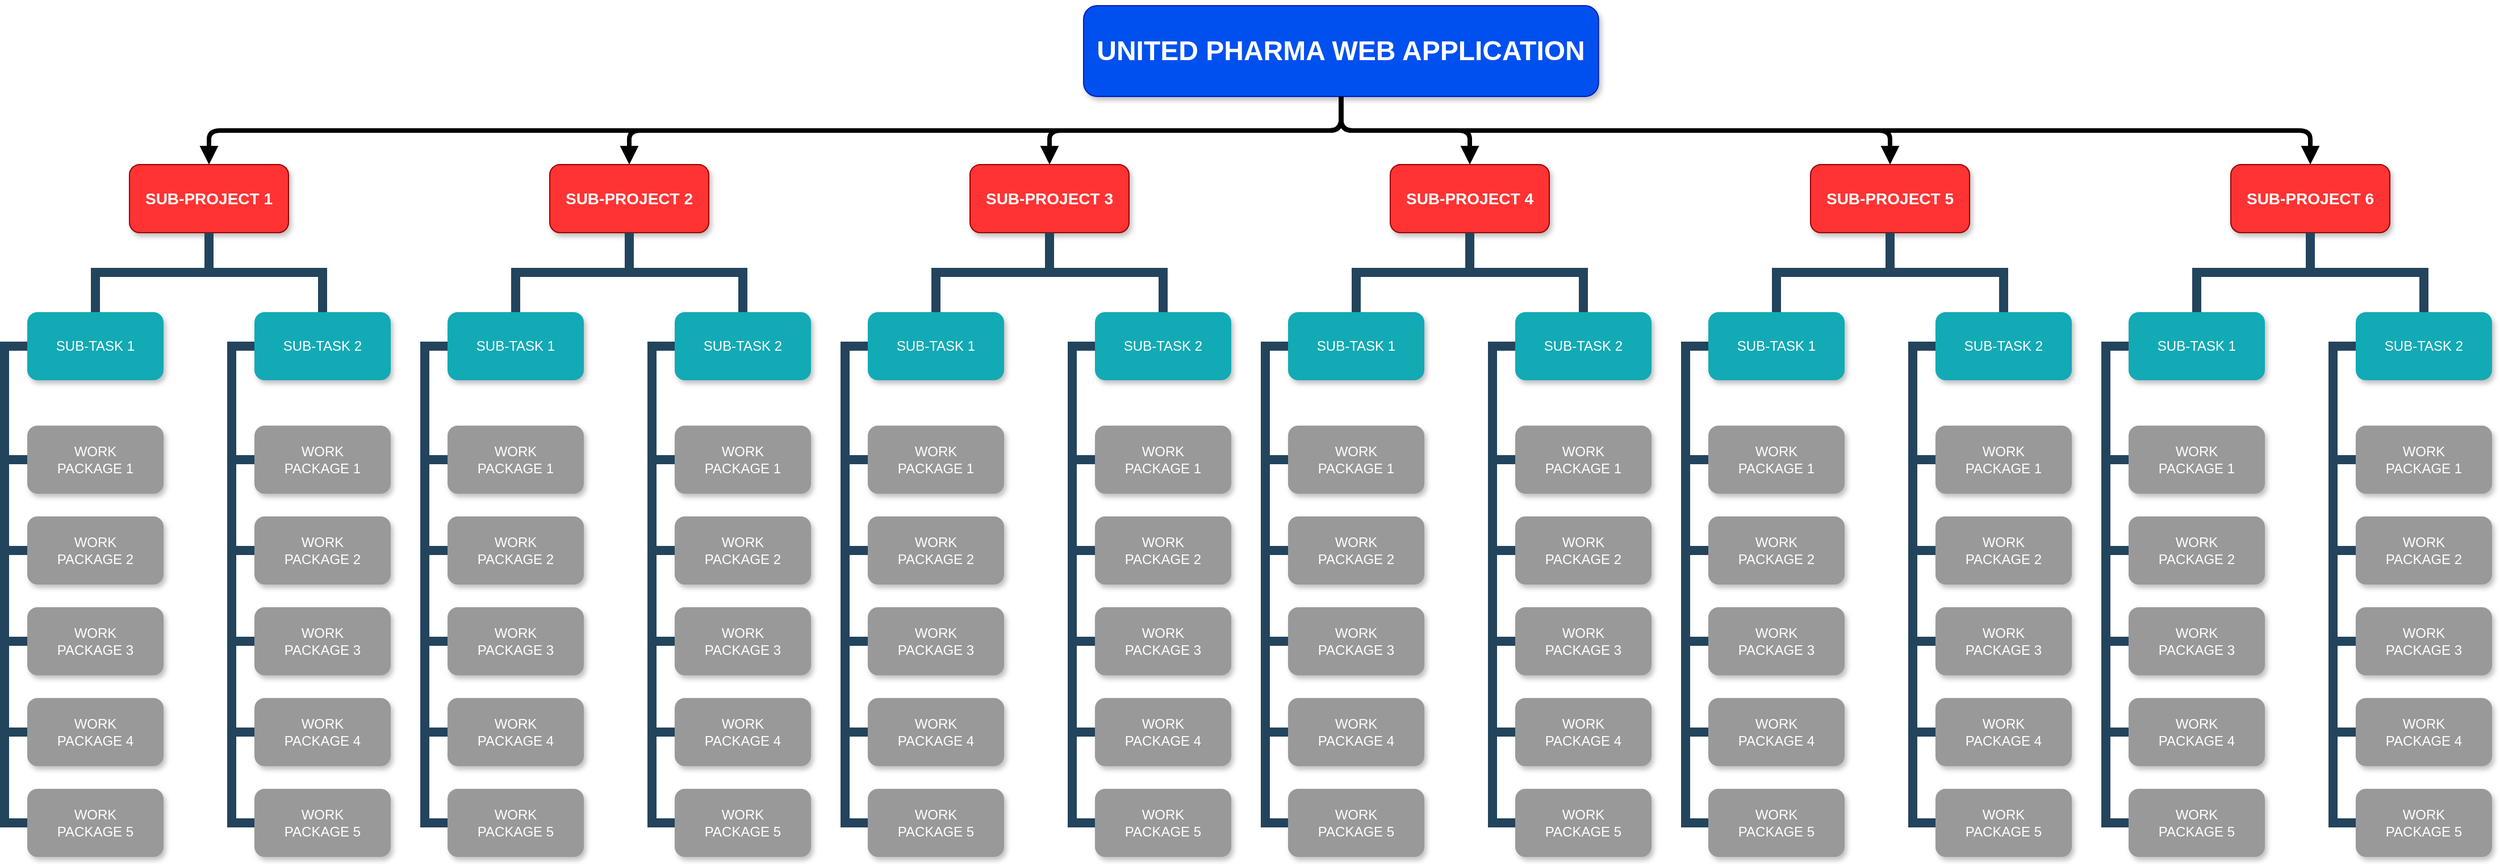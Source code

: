 <mxfile version="21.6.5" type="github">
  <diagram name="Page-1" id="A3ZwRgTipRTVaRwJ3TqT">
    <mxGraphModel dx="1985" dy="869" grid="1" gridSize="10" guides="1" tooltips="1" connect="1" arrows="1" fold="1" page="1" pageScale="1" pageWidth="1654" pageHeight="2336" math="0" shadow="0">
      <root>
        <mxCell id="0" />
        <mxCell id="1" parent="0" />
        <mxCell id="yPEbqdjur7bi0oB6oJt5-6" value="UNITED PHARMA WEB APPLICATION" style="whiteSpace=wrap;rounded=1;shadow=1;fillColor=#0050ef;strokeColor=#001DBC;fontColor=#ffffff;fontStyle=1;fontSize=24" vertex="1" parent="1">
          <mxGeometry x="970" y="690" width="453.33" height="80" as="geometry" />
        </mxCell>
        <mxCell id="yPEbqdjur7bi0oB6oJt5-7" value="SUB-PROJECT 1" style="whiteSpace=wrap;rounded=1;shadow=1;fontStyle=1;fontSize=14;fillColor=#FF3333;strokeColor=#990000;fontColor=#FFFFFF;" vertex="1" parent="1">
          <mxGeometry x="130" y="830.0" width="140" height="60" as="geometry" />
        </mxCell>
        <mxCell id="yPEbqdjur7bi0oB6oJt5-8" value="SUB-PROJECT 2" style="whiteSpace=wrap;rounded=1;shadow=1;fontStyle=1;fontSize=14;fillColor=#FF3333;strokeColor=#990000;fontColor=#FFFFFF;" vertex="1" parent="1">
          <mxGeometry x="500" y="830.0" width="140" height="60" as="geometry" />
        </mxCell>
        <mxCell id="yPEbqdjur7bi0oB6oJt5-9" value="SUB-PROJECT 6" style="whiteSpace=wrap;rounded=1;shadow=1;fontStyle=1;fontSize=14;fillColor=#FF3333;strokeColor=#990000;fontColor=#FFFFFF;" vertex="1" parent="1">
          <mxGeometry x="1980" y="830.0" width="140" height="60" as="geometry" />
        </mxCell>
        <mxCell id="yPEbqdjur7bi0oB6oJt5-10" value="SUB-PROJECT 3" style="whiteSpace=wrap;rounded=1;shadow=1;fontStyle=1;fontSize=14;fillColor=#FF3333;strokeColor=#990000;fontColor=#FFFFFF;" vertex="1" parent="1">
          <mxGeometry x="870" y="830.0" width="140" height="60" as="geometry" />
        </mxCell>
        <mxCell id="yPEbqdjur7bi0oB6oJt5-11" value="SUB-PROJECT 4" style="whiteSpace=wrap;rounded=1;shadow=1;fontStyle=1;fontSize=14;fillColor=#FF3333;strokeColor=#990000;fontColor=#FFFFFF;" vertex="1" parent="1">
          <mxGeometry x="1240" y="830.0" width="140" height="60" as="geometry" />
        </mxCell>
        <mxCell id="yPEbqdjur7bi0oB6oJt5-12" value="SUB-PROJECT 5" style="whiteSpace=wrap;rounded=1;shadow=1;fontStyle=1;fontSize=14;fillColor=#FF3333;strokeColor=#990000;fontColor=#FFFFFF;" vertex="1" parent="1">
          <mxGeometry x="1610" y="830.0" width="140" height="60" as="geometry" />
        </mxCell>
        <mxCell id="yPEbqdjur7bi0oB6oJt5-13" value="SUB-TASK 1" style="whiteSpace=wrap;rounded=1;fillColor=#12AAB5;strokeColor=none;shadow=1;fontColor=#FFFFFF;" vertex="1" parent="1">
          <mxGeometry x="40" y="960.0" width="120" height="60" as="geometry" />
        </mxCell>
        <mxCell id="yPEbqdjur7bi0oB6oJt5-14" value="SUB-TASK 2" style="whiteSpace=wrap;rounded=1;fillColor=#12AAB5;strokeColor=none;shadow=1;fontColor=#FFFFFF;" vertex="1" parent="1">
          <mxGeometry x="240" y="960.0" width="120" height="60" as="geometry" />
        </mxCell>
        <mxCell id="yPEbqdjur7bi0oB6oJt5-15" value="WORK&#xa;PACKAGE 1" style="whiteSpace=wrap;rounded=1;fillColor=#999999;strokeColor=none;shadow=1;fontColor=#FFFFFF;fontStyle=0" vertex="1" parent="1">
          <mxGeometry x="40.0" y="1060" width="120" height="60" as="geometry" />
        </mxCell>
        <mxCell id="yPEbqdjur7bi0oB6oJt5-16" value="WORK&#xa;PACKAGE 2" style="whiteSpace=wrap;rounded=1;fillColor=#999999;strokeColor=none;shadow=1;fontColor=#FFFFFF;fontStyle=0" vertex="1" parent="1">
          <mxGeometry x="40.0" y="1140" width="120" height="60" as="geometry" />
        </mxCell>
        <mxCell id="yPEbqdjur7bi0oB6oJt5-17" value="WORK&#xa;PACKAGE 3" style="whiteSpace=wrap;rounded=1;fillColor=#999999;strokeColor=none;shadow=1;fontColor=#FFFFFF;fontStyle=0" vertex="1" parent="1">
          <mxGeometry x="40.0" y="1220" width="120" height="60" as="geometry" />
        </mxCell>
        <mxCell id="yPEbqdjur7bi0oB6oJt5-18" value="WORK&#xa;PACKAGE 4" style="whiteSpace=wrap;rounded=1;fillColor=#999999;strokeColor=none;shadow=1;fontColor=#FFFFFF;fontStyle=0" vertex="1" parent="1">
          <mxGeometry x="40.0" y="1300" width="120" height="60" as="geometry" />
        </mxCell>
        <mxCell id="yPEbqdjur7bi0oB6oJt5-19" value="WORK&#xa;PACKAGE 5" style="whiteSpace=wrap;rounded=1;fillColor=#999999;strokeColor=none;shadow=1;fontColor=#FFFFFF;fontStyle=0" vertex="1" parent="1">
          <mxGeometry x="40.0" y="1380" width="120" height="60" as="geometry" />
        </mxCell>
        <mxCell id="yPEbqdjur7bi0oB6oJt5-20" value="WORK&#xa;PACKAGE 1" style="whiteSpace=wrap;rounded=1;fillColor=#999999;strokeColor=none;shadow=1;fontColor=#FFFFFF;fontStyle=0" vertex="1" parent="1">
          <mxGeometry x="240.0" y="1060" width="120" height="60" as="geometry" />
        </mxCell>
        <mxCell id="yPEbqdjur7bi0oB6oJt5-21" value="WORK&#xa;PACKAGE 2" style="whiteSpace=wrap;rounded=1;fillColor=#999999;strokeColor=none;shadow=1;fontColor=#FFFFFF;fontStyle=0" vertex="1" parent="1">
          <mxGeometry x="240.0" y="1140" width="120" height="60" as="geometry" />
        </mxCell>
        <mxCell id="yPEbqdjur7bi0oB6oJt5-22" value="WORK&#xa;PACKAGE 3" style="whiteSpace=wrap;rounded=1;fillColor=#999999;strokeColor=none;shadow=1;fontColor=#FFFFFF;fontStyle=0" vertex="1" parent="1">
          <mxGeometry x="240.0" y="1220" width="120" height="60" as="geometry" />
        </mxCell>
        <mxCell id="yPEbqdjur7bi0oB6oJt5-23" value="WORK&#xa;PACKAGE 4" style="whiteSpace=wrap;rounded=1;fillColor=#999999;strokeColor=none;shadow=1;fontColor=#FFFFFF;fontStyle=0" vertex="1" parent="1">
          <mxGeometry x="240.0" y="1300" width="120" height="60" as="geometry" />
        </mxCell>
        <mxCell id="yPEbqdjur7bi0oB6oJt5-24" value="WORK&#xa;PACKAGE 5" style="whiteSpace=wrap;rounded=1;fillColor=#999999;strokeColor=none;shadow=1;fontColor=#FFFFFF;fontStyle=0" vertex="1" parent="1">
          <mxGeometry x="240" y="1380" width="120" height="60" as="geometry" />
        </mxCell>
        <mxCell id="yPEbqdjur7bi0oB6oJt5-25" value="SUB-TASK 1" style="whiteSpace=wrap;rounded=1;fillColor=#12AAB5;strokeColor=none;shadow=1;fontColor=#FFFFFF;" vertex="1" parent="1">
          <mxGeometry x="410.0" y="960.0" width="120" height="60" as="geometry" />
        </mxCell>
        <mxCell id="yPEbqdjur7bi0oB6oJt5-26" value="SUB-TASK 2" style="whiteSpace=wrap;rounded=1;fillColor=#12AAB5;strokeColor=none;shadow=1;fontColor=#FFFFFF;" vertex="1" parent="1">
          <mxGeometry x="610.0" y="960.0" width="120" height="60" as="geometry" />
        </mxCell>
        <mxCell id="yPEbqdjur7bi0oB6oJt5-27" value="WORK&#xa;PACKAGE 1" style="whiteSpace=wrap;rounded=1;fillColor=#999999;strokeColor=none;shadow=1;fontColor=#FFFFFF;fontStyle=0" vertex="1" parent="1">
          <mxGeometry x="410.0" y="1060" width="120" height="60" as="geometry" />
        </mxCell>
        <mxCell id="yPEbqdjur7bi0oB6oJt5-28" value="WORK&#xa;PACKAGE 2" style="whiteSpace=wrap;rounded=1;fillColor=#999999;strokeColor=none;shadow=1;fontColor=#FFFFFF;fontStyle=0" vertex="1" parent="1">
          <mxGeometry x="410.0" y="1140" width="120" height="60" as="geometry" />
        </mxCell>
        <mxCell id="yPEbqdjur7bi0oB6oJt5-29" value="WORK&#xa;PACKAGE 3" style="whiteSpace=wrap;rounded=1;fillColor=#999999;strokeColor=none;shadow=1;fontColor=#FFFFFF;fontStyle=0" vertex="1" parent="1">
          <mxGeometry x="410.0" y="1220" width="120" height="60" as="geometry" />
        </mxCell>
        <mxCell id="yPEbqdjur7bi0oB6oJt5-30" value="WORK&#xa;PACKAGE 4" style="whiteSpace=wrap;rounded=1;fillColor=#999999;strokeColor=none;shadow=1;fontColor=#FFFFFF;fontStyle=0" vertex="1" parent="1">
          <mxGeometry x="410" y="1300" width="120" height="60" as="geometry" />
        </mxCell>
        <mxCell id="yPEbqdjur7bi0oB6oJt5-31" value="WORK&#xa;PACKAGE 5" style="whiteSpace=wrap;rounded=1;fillColor=#999999;strokeColor=none;shadow=1;fontColor=#FFFFFF;fontStyle=0" vertex="1" parent="1">
          <mxGeometry x="410.0" y="1380" width="120" height="60" as="geometry" />
        </mxCell>
        <mxCell id="yPEbqdjur7bi0oB6oJt5-32" value="WORK&#xa;PACKAGE 1" style="whiteSpace=wrap;rounded=1;fillColor=#999999;strokeColor=none;shadow=1;fontColor=#FFFFFF;fontStyle=0" vertex="1" parent="1">
          <mxGeometry x="610.0" y="1060" width="120" height="60" as="geometry" />
        </mxCell>
        <mxCell id="yPEbqdjur7bi0oB6oJt5-33" value="WORK&#xa;PACKAGE 2" style="whiteSpace=wrap;rounded=1;fillColor=#999999;strokeColor=none;shadow=1;fontColor=#FFFFFF;fontStyle=0" vertex="1" parent="1">
          <mxGeometry x="610.0" y="1140" width="120" height="60" as="geometry" />
        </mxCell>
        <mxCell id="yPEbqdjur7bi0oB6oJt5-34" value="WORK&#xa;PACKAGE 3" style="whiteSpace=wrap;rounded=1;fillColor=#999999;strokeColor=none;shadow=1;fontColor=#FFFFFF;fontStyle=0" vertex="1" parent="1">
          <mxGeometry x="610.0" y="1220" width="120" height="60" as="geometry" />
        </mxCell>
        <mxCell id="yPEbqdjur7bi0oB6oJt5-35" value="WORK&#xa;PACKAGE 4" style="whiteSpace=wrap;rounded=1;fillColor=#999999;strokeColor=none;shadow=1;fontColor=#FFFFFF;fontStyle=0" vertex="1" parent="1">
          <mxGeometry x="610.0" y="1300" width="120" height="60" as="geometry" />
        </mxCell>
        <mxCell id="yPEbqdjur7bi0oB6oJt5-36" value="WORK&#xa;PACKAGE 5" style="whiteSpace=wrap;rounded=1;fillColor=#999999;strokeColor=none;shadow=1;fontColor=#FFFFFF;fontStyle=0" vertex="1" parent="1">
          <mxGeometry x="610.0" y="1380" width="120" height="60" as="geometry" />
        </mxCell>
        <mxCell id="yPEbqdjur7bi0oB6oJt5-37" value="" style="edgeStyle=elbowEdgeStyle;elbow=vertical;rounded=0;fontColor=#000000;endArrow=none;endFill=0;strokeWidth=8;strokeColor=#23445D;" edge="1" parent="1" source="yPEbqdjur7bi0oB6oJt5-7" target="yPEbqdjur7bi0oB6oJt5-13">
          <mxGeometry width="100" height="100" relative="1" as="geometry">
            <mxPoint x="-10" y="950" as="sourcePoint" />
            <mxPoint x="90" y="850" as="targetPoint" />
          </mxGeometry>
        </mxCell>
        <mxCell id="yPEbqdjur7bi0oB6oJt5-38" value="" style="edgeStyle=elbowEdgeStyle;elbow=vertical;rounded=0;fontColor=#000000;endArrow=none;endFill=0;strokeWidth=8;strokeColor=#23445D;" edge="1" parent="1" source="yPEbqdjur7bi0oB6oJt5-7" target="yPEbqdjur7bi0oB6oJt5-14">
          <mxGeometry width="100" height="100" relative="1" as="geometry">
            <mxPoint x="330" y="950" as="sourcePoint" />
            <mxPoint x="430" y="850" as="targetPoint" />
          </mxGeometry>
        </mxCell>
        <mxCell id="yPEbqdjur7bi0oB6oJt5-39" value="" style="edgeStyle=elbowEdgeStyle;elbow=horizontal;rounded=0;fontColor=#000000;endArrow=none;endFill=0;strokeWidth=8;strokeColor=#23445D;" edge="1" parent="1" source="yPEbqdjur7bi0oB6oJt5-13" target="yPEbqdjur7bi0oB6oJt5-15">
          <mxGeometry width="100" height="100" relative="1" as="geometry">
            <mxPoint x="-20" y="1140" as="sourcePoint" />
            <mxPoint x="80" y="1040" as="targetPoint" />
            <Array as="points">
              <mxPoint x="20" y="1040" />
            </Array>
          </mxGeometry>
        </mxCell>
        <mxCell id="yPEbqdjur7bi0oB6oJt5-40" value="" style="edgeStyle=elbowEdgeStyle;elbow=horizontal;rounded=0;fontColor=#000000;endArrow=none;endFill=0;strokeWidth=8;strokeColor=#23445D;" edge="1" parent="1" source="yPEbqdjur7bi0oB6oJt5-13" target="yPEbqdjur7bi0oB6oJt5-16">
          <mxGeometry width="100" height="100" relative="1" as="geometry">
            <mxPoint x="50" y="1000" as="sourcePoint" />
            <mxPoint x="50" y="1100" as="targetPoint" />
            <Array as="points">
              <mxPoint x="20" y="1060" />
            </Array>
          </mxGeometry>
        </mxCell>
        <mxCell id="yPEbqdjur7bi0oB6oJt5-41" value="" style="edgeStyle=elbowEdgeStyle;elbow=horizontal;rounded=0;fontColor=#000000;endArrow=none;endFill=0;strokeWidth=8;strokeColor=#23445D;" edge="1" parent="1" source="yPEbqdjur7bi0oB6oJt5-13" target="yPEbqdjur7bi0oB6oJt5-19">
          <mxGeometry width="100" height="100" relative="1" as="geometry">
            <mxPoint x="50" y="1000" as="sourcePoint" />
            <mxPoint x="50" y="1100" as="targetPoint" />
            <Array as="points">
              <mxPoint x="20" y="1200" />
            </Array>
          </mxGeometry>
        </mxCell>
        <mxCell id="yPEbqdjur7bi0oB6oJt5-42" value="" style="edgeStyle=elbowEdgeStyle;elbow=horizontal;rounded=0;fontColor=#000000;endArrow=none;endFill=0;strokeWidth=8;strokeColor=#23445D;" edge="1" parent="1" source="yPEbqdjur7bi0oB6oJt5-13" target="yPEbqdjur7bi0oB6oJt5-18">
          <mxGeometry width="100" height="100" relative="1" as="geometry">
            <mxPoint x="70" y="1020" as="sourcePoint" />
            <mxPoint x="70" y="1120" as="targetPoint" />
            <Array as="points">
              <mxPoint x="20" y="1070" />
            </Array>
          </mxGeometry>
        </mxCell>
        <mxCell id="yPEbqdjur7bi0oB6oJt5-43" value="" style="edgeStyle=elbowEdgeStyle;elbow=horizontal;rounded=0;fontColor=#000000;endArrow=none;endFill=0;strokeWidth=8;strokeColor=#23445D;" edge="1" parent="1" source="yPEbqdjur7bi0oB6oJt5-13" target="yPEbqdjur7bi0oB6oJt5-17">
          <mxGeometry width="100" height="100" relative="1" as="geometry">
            <mxPoint x="80" y="1030" as="sourcePoint" />
            <mxPoint x="80" y="1130" as="targetPoint" />
            <Array as="points">
              <mxPoint x="20" y="1090" />
            </Array>
          </mxGeometry>
        </mxCell>
        <mxCell id="yPEbqdjur7bi0oB6oJt5-44" value="" style="edgeStyle=elbowEdgeStyle;elbow=horizontal;rounded=0;fontColor=#000000;endArrow=none;endFill=0;strokeWidth=8;strokeColor=#23445D;" edge="1" parent="1" target="yPEbqdjur7bi0oB6oJt5-20">
          <mxGeometry width="100" height="100" relative="1" as="geometry">
            <mxPoint x="230" y="990.0" as="sourcePoint" />
            <mxPoint x="230" y="1090.0" as="targetPoint" />
            <Array as="points">
              <mxPoint x="220" y="1040" />
            </Array>
          </mxGeometry>
        </mxCell>
        <mxCell id="yPEbqdjur7bi0oB6oJt5-45" value="" style="edgeStyle=elbowEdgeStyle;elbow=horizontal;rounded=0;fontColor=#000000;endArrow=none;endFill=0;strokeWidth=8;strokeColor=#23445D;" edge="1" parent="1" source="yPEbqdjur7bi0oB6oJt5-14" target="yPEbqdjur7bi0oB6oJt5-21">
          <mxGeometry width="100" height="100" relative="1" as="geometry">
            <mxPoint x="230" y="990.0" as="sourcePoint" />
            <mxPoint x="230" y="1170.0" as="targetPoint" />
            <Array as="points">
              <mxPoint x="220" y="1080" />
            </Array>
          </mxGeometry>
        </mxCell>
        <mxCell id="yPEbqdjur7bi0oB6oJt5-46" value="" style="edgeStyle=elbowEdgeStyle;elbow=horizontal;rounded=0;fontColor=#000000;endArrow=none;endFill=0;strokeWidth=8;strokeColor=#23445D;" edge="1" parent="1" source="yPEbqdjur7bi0oB6oJt5-14" target="yPEbqdjur7bi0oB6oJt5-24">
          <mxGeometry width="100" height="100" relative="1" as="geometry">
            <mxPoint x="230" y="990.0" as="sourcePoint" />
            <mxPoint x="230.0" y="1410.0" as="targetPoint" />
            <Array as="points">
              <mxPoint x="220" y="1200" />
            </Array>
          </mxGeometry>
        </mxCell>
        <mxCell id="yPEbqdjur7bi0oB6oJt5-47" value="" style="edgeStyle=elbowEdgeStyle;elbow=horizontal;rounded=0;fontColor=#000000;endArrow=none;endFill=0;strokeWidth=8;strokeColor=#23445D;" edge="1" parent="1" source="yPEbqdjur7bi0oB6oJt5-14" target="yPEbqdjur7bi0oB6oJt5-23">
          <mxGeometry width="100" height="100" relative="1" as="geometry">
            <mxPoint x="230" y="990.0" as="sourcePoint" />
            <mxPoint x="230.0" y="1330.0" as="targetPoint" />
            <Array as="points">
              <mxPoint x="220" y="1160" />
            </Array>
          </mxGeometry>
        </mxCell>
        <mxCell id="yPEbqdjur7bi0oB6oJt5-48" value="" style="edgeStyle=elbowEdgeStyle;elbow=horizontal;rounded=0;fontColor=#000000;endArrow=none;endFill=0;strokeWidth=8;strokeColor=#23445D;" edge="1" parent="1" source="yPEbqdjur7bi0oB6oJt5-14" target="yPEbqdjur7bi0oB6oJt5-22">
          <mxGeometry width="100" height="100" relative="1" as="geometry">
            <mxPoint x="230" y="990.0" as="sourcePoint" />
            <mxPoint x="230" y="1250.0" as="targetPoint" />
            <Array as="points">
              <mxPoint x="220" y="1120" />
            </Array>
          </mxGeometry>
        </mxCell>
        <mxCell id="yPEbqdjur7bi0oB6oJt5-49" value="" style="edgeStyle=elbowEdgeStyle;elbow=vertical;rounded=0;fontColor=#000000;endArrow=none;endFill=0;strokeWidth=8;strokeColor=#23445D;" edge="1" parent="1" source="yPEbqdjur7bi0oB6oJt5-8" target="yPEbqdjur7bi0oB6oJt5-25">
          <mxGeometry width="100" height="100" relative="1" as="geometry">
            <mxPoint x="210" y="900.0" as="sourcePoint" />
            <mxPoint x="110" y="970" as="targetPoint" />
          </mxGeometry>
        </mxCell>
        <mxCell id="yPEbqdjur7bi0oB6oJt5-50" value="" style="edgeStyle=elbowEdgeStyle;elbow=vertical;rounded=0;fontColor=#000000;endArrow=none;endFill=0;strokeWidth=8;strokeColor=#23445D;" edge="1" parent="1" source="yPEbqdjur7bi0oB6oJt5-8" target="yPEbqdjur7bi0oB6oJt5-26">
          <mxGeometry width="100" height="100" relative="1" as="geometry">
            <mxPoint x="210" y="900.0" as="sourcePoint" />
            <mxPoint x="310" y="970" as="targetPoint" />
          </mxGeometry>
        </mxCell>
        <mxCell id="yPEbqdjur7bi0oB6oJt5-51" value="" style="edgeStyle=elbowEdgeStyle;elbow=horizontal;rounded=0;fontColor=#000000;endArrow=none;endFill=0;strokeWidth=8;strokeColor=#23445D;" edge="1" parent="1" source="yPEbqdjur7bi0oB6oJt5-25" target="yPEbqdjur7bi0oB6oJt5-27">
          <mxGeometry width="100" height="100" relative="1" as="geometry">
            <mxPoint x="390" y="990.0" as="sourcePoint" />
            <mxPoint x="400.0" y="1090" as="targetPoint" />
            <Array as="points">
              <mxPoint x="390" y="1040" />
            </Array>
          </mxGeometry>
        </mxCell>
        <mxCell id="yPEbqdjur7bi0oB6oJt5-52" value="" style="edgeStyle=elbowEdgeStyle;elbow=horizontal;rounded=0;fontColor=#000000;endArrow=none;endFill=0;strokeWidth=8;strokeColor=#23445D;" edge="1" parent="1" source="yPEbqdjur7bi0oB6oJt5-25" target="yPEbqdjur7bi0oB6oJt5-28">
          <mxGeometry width="100" height="100" relative="1" as="geometry">
            <mxPoint x="400" y="990" as="sourcePoint" />
            <mxPoint x="400.0" y="1170" as="targetPoint" />
            <Array as="points">
              <mxPoint x="390" y="1080" />
            </Array>
          </mxGeometry>
        </mxCell>
        <mxCell id="yPEbqdjur7bi0oB6oJt5-53" value="" style="edgeStyle=elbowEdgeStyle;elbow=horizontal;rounded=0;fontColor=#000000;endArrow=none;endFill=0;strokeWidth=8;strokeColor=#23445D;" edge="1" parent="1" source="yPEbqdjur7bi0oB6oJt5-25" target="yPEbqdjur7bi0oB6oJt5-31">
          <mxGeometry width="100" height="100" relative="1" as="geometry">
            <mxPoint x="400" y="990" as="sourcePoint" />
            <mxPoint x="400" y="1410" as="targetPoint" />
            <Array as="points">
              <mxPoint x="390" y="1210" />
            </Array>
          </mxGeometry>
        </mxCell>
        <mxCell id="yPEbqdjur7bi0oB6oJt5-54" value="" style="edgeStyle=elbowEdgeStyle;elbow=horizontal;rounded=0;fontColor=#000000;endArrow=none;endFill=0;strokeWidth=8;strokeColor=#23445D;" edge="1" parent="1" source="yPEbqdjur7bi0oB6oJt5-25" target="yPEbqdjur7bi0oB6oJt5-30">
          <mxGeometry width="100" height="100" relative="1" as="geometry">
            <mxPoint x="400" y="990" as="sourcePoint" />
            <mxPoint x="400" y="1330" as="targetPoint" />
            <Array as="points">
              <mxPoint x="390" y="1160" />
            </Array>
          </mxGeometry>
        </mxCell>
        <mxCell id="yPEbqdjur7bi0oB6oJt5-55" value="" style="edgeStyle=elbowEdgeStyle;elbow=horizontal;rounded=0;fontColor=#000000;endArrow=none;endFill=0;strokeWidth=8;strokeColor=#23445D;" edge="1" parent="1" source="yPEbqdjur7bi0oB6oJt5-25" target="yPEbqdjur7bi0oB6oJt5-29">
          <mxGeometry width="100" height="100" relative="1" as="geometry">
            <mxPoint x="400" y="990" as="sourcePoint" />
            <mxPoint x="400.0" y="1250" as="targetPoint" />
            <Array as="points">
              <mxPoint x="390" y="1130" />
            </Array>
          </mxGeometry>
        </mxCell>
        <mxCell id="yPEbqdjur7bi0oB6oJt5-56" value="" style="edgeStyle=elbowEdgeStyle;elbow=horizontal;rounded=0;fontColor=#000000;endArrow=none;endFill=0;strokeWidth=8;strokeColor=#23445D;" edge="1" parent="1" source="yPEbqdjur7bi0oB6oJt5-26" target="yPEbqdjur7bi0oB6oJt5-32">
          <mxGeometry width="100" height="100" relative="1" as="geometry">
            <mxPoint x="580" y="990.0" as="sourcePoint" />
            <mxPoint x="590.0" y="1090" as="targetPoint" />
            <Array as="points">
              <mxPoint x="590" y="1040" />
            </Array>
          </mxGeometry>
        </mxCell>
        <mxCell id="yPEbqdjur7bi0oB6oJt5-57" value="" style="edgeStyle=elbowEdgeStyle;elbow=horizontal;rounded=0;fontColor=#000000;endArrow=none;endFill=0;strokeWidth=8;strokeColor=#23445D;" edge="1" parent="1" source="yPEbqdjur7bi0oB6oJt5-26" target="yPEbqdjur7bi0oB6oJt5-33">
          <mxGeometry width="100" height="100" relative="1" as="geometry">
            <mxPoint x="590" y="990" as="sourcePoint" />
            <mxPoint x="590.0" y="1170" as="targetPoint" />
            <Array as="points">
              <mxPoint x="590" y="1080" />
            </Array>
          </mxGeometry>
        </mxCell>
        <mxCell id="yPEbqdjur7bi0oB6oJt5-58" value="" style="edgeStyle=elbowEdgeStyle;elbow=horizontal;rounded=0;fontColor=#000000;endArrow=none;endFill=0;strokeWidth=8;strokeColor=#23445D;" edge="1" parent="1" source="yPEbqdjur7bi0oB6oJt5-26" target="yPEbqdjur7bi0oB6oJt5-36">
          <mxGeometry width="100" height="100" relative="1" as="geometry">
            <mxPoint x="590" y="990" as="sourcePoint" />
            <mxPoint x="590" y="1410" as="targetPoint" />
            <Array as="points">
              <mxPoint x="590" y="1200" />
            </Array>
          </mxGeometry>
        </mxCell>
        <mxCell id="yPEbqdjur7bi0oB6oJt5-59" value="" style="edgeStyle=elbowEdgeStyle;elbow=horizontal;rounded=0;fontColor=#000000;endArrow=none;endFill=0;strokeWidth=8;strokeColor=#23445D;" edge="1" parent="1" source="yPEbqdjur7bi0oB6oJt5-26" target="yPEbqdjur7bi0oB6oJt5-35">
          <mxGeometry width="100" height="100" relative="1" as="geometry">
            <mxPoint x="590" y="990" as="sourcePoint" />
            <mxPoint x="590" y="1330" as="targetPoint" />
            <Array as="points">
              <mxPoint x="590" y="1160" />
            </Array>
          </mxGeometry>
        </mxCell>
        <mxCell id="yPEbqdjur7bi0oB6oJt5-60" value="" style="edgeStyle=elbowEdgeStyle;elbow=horizontal;rounded=0;fontColor=#000000;endArrow=none;endFill=0;strokeWidth=8;strokeColor=#23445D;" edge="1" parent="1" source="yPEbqdjur7bi0oB6oJt5-26" target="yPEbqdjur7bi0oB6oJt5-34">
          <mxGeometry width="100" height="100" relative="1" as="geometry">
            <mxPoint x="590" y="990" as="sourcePoint" />
            <mxPoint x="590.0" y="1250" as="targetPoint" />
            <Array as="points">
              <mxPoint x="590" y="1130" />
            </Array>
          </mxGeometry>
        </mxCell>
        <mxCell id="yPEbqdjur7bi0oB6oJt5-61" value="SUB-TASK 1" style="whiteSpace=wrap;rounded=1;fillColor=#12AAB5;strokeColor=none;shadow=1;fontColor=#FFFFFF;" vertex="1" parent="1">
          <mxGeometry x="780.0" y="960.0" width="120" height="60" as="geometry" />
        </mxCell>
        <mxCell id="yPEbqdjur7bi0oB6oJt5-62" value="SUB-TASK 2" style="whiteSpace=wrap;rounded=1;fillColor=#12AAB5;strokeColor=none;shadow=1;fontColor=#FFFFFF;" vertex="1" parent="1">
          <mxGeometry x="980.0" y="960.0" width="120" height="60" as="geometry" />
        </mxCell>
        <mxCell id="yPEbqdjur7bi0oB6oJt5-63" value="WORK&#xa;PACKAGE 1" style="whiteSpace=wrap;rounded=1;fillColor=#999999;strokeColor=none;shadow=1;fontColor=#FFFFFF;fontStyle=0" vertex="1" parent="1">
          <mxGeometry x="780.0" y="1060" width="120" height="60" as="geometry" />
        </mxCell>
        <mxCell id="yPEbqdjur7bi0oB6oJt5-64" value="WORK&#xa;PACKAGE 2" style="whiteSpace=wrap;rounded=1;fillColor=#999999;strokeColor=none;shadow=1;fontColor=#FFFFFF;fontStyle=0" vertex="1" parent="1">
          <mxGeometry x="780.0" y="1140" width="120" height="60" as="geometry" />
        </mxCell>
        <mxCell id="yPEbqdjur7bi0oB6oJt5-65" value="WORK&#xa;PACKAGE 3" style="whiteSpace=wrap;rounded=1;fillColor=#999999;strokeColor=none;shadow=1;fontColor=#FFFFFF;fontStyle=0" vertex="1" parent="1">
          <mxGeometry x="780.0" y="1220" width="120" height="60" as="geometry" />
        </mxCell>
        <mxCell id="yPEbqdjur7bi0oB6oJt5-66" value="WORK&#xa;PACKAGE 4" style="whiteSpace=wrap;rounded=1;fillColor=#999999;strokeColor=none;shadow=1;fontColor=#FFFFFF;fontStyle=0" vertex="1" parent="1">
          <mxGeometry x="780" y="1300" width="120" height="60" as="geometry" />
        </mxCell>
        <mxCell id="yPEbqdjur7bi0oB6oJt5-67" value="WORK&#xa;PACKAGE 5" style="whiteSpace=wrap;rounded=1;fillColor=#999999;strokeColor=none;shadow=1;fontColor=#FFFFFF;fontStyle=0" vertex="1" parent="1">
          <mxGeometry x="780.0" y="1380" width="120" height="60" as="geometry" />
        </mxCell>
        <mxCell id="yPEbqdjur7bi0oB6oJt5-68" value="WORK&#xa;PACKAGE 1" style="whiteSpace=wrap;rounded=1;fillColor=#999999;strokeColor=none;shadow=1;fontColor=#FFFFFF;fontStyle=0" vertex="1" parent="1">
          <mxGeometry x="980.0" y="1060" width="120" height="60" as="geometry" />
        </mxCell>
        <mxCell id="yPEbqdjur7bi0oB6oJt5-69" value="WORK&#xa;PACKAGE 2" style="whiteSpace=wrap;rounded=1;fillColor=#999999;strokeColor=none;shadow=1;fontColor=#FFFFFF;fontStyle=0" vertex="1" parent="1">
          <mxGeometry x="980.0" y="1140" width="120" height="60" as="geometry" />
        </mxCell>
        <mxCell id="yPEbqdjur7bi0oB6oJt5-70" value="WORK&#xa;PACKAGE 3" style="whiteSpace=wrap;rounded=1;fillColor=#999999;strokeColor=none;shadow=1;fontColor=#FFFFFF;fontStyle=0" vertex="1" parent="1">
          <mxGeometry x="980.0" y="1220" width="120" height="60" as="geometry" />
        </mxCell>
        <mxCell id="yPEbqdjur7bi0oB6oJt5-71" value="WORK&#xa;PACKAGE 4" style="whiteSpace=wrap;rounded=1;fillColor=#999999;strokeColor=none;shadow=1;fontColor=#FFFFFF;fontStyle=0" vertex="1" parent="1">
          <mxGeometry x="980.0" y="1300" width="120" height="60" as="geometry" />
        </mxCell>
        <mxCell id="yPEbqdjur7bi0oB6oJt5-72" value="WORK&#xa;PACKAGE 5" style="whiteSpace=wrap;rounded=1;fillColor=#999999;strokeColor=none;shadow=1;fontColor=#FFFFFF;fontStyle=0" vertex="1" parent="1">
          <mxGeometry x="980.0" y="1380" width="120" height="60" as="geometry" />
        </mxCell>
        <mxCell id="yPEbqdjur7bi0oB6oJt5-73" value="" style="edgeStyle=elbowEdgeStyle;elbow=horizontal;rounded=0;fontColor=#000000;endArrow=none;endFill=0;strokeWidth=8;strokeColor=#23445D;" edge="1" parent="1" source="yPEbqdjur7bi0oB6oJt5-61" target="yPEbqdjur7bi0oB6oJt5-63">
          <mxGeometry width="100" height="100" relative="1" as="geometry">
            <mxPoint x="760" y="990.0" as="sourcePoint" />
            <mxPoint x="770.0" y="1090" as="targetPoint" />
            <Array as="points">
              <mxPoint x="760" y="1040" />
            </Array>
          </mxGeometry>
        </mxCell>
        <mxCell id="yPEbqdjur7bi0oB6oJt5-74" value="" style="edgeStyle=elbowEdgeStyle;elbow=horizontal;rounded=0;fontColor=#000000;endArrow=none;endFill=0;strokeWidth=8;strokeColor=#23445D;" edge="1" parent="1" source="yPEbqdjur7bi0oB6oJt5-61" target="yPEbqdjur7bi0oB6oJt5-64">
          <mxGeometry width="100" height="100" relative="1" as="geometry">
            <mxPoint x="770" y="990" as="sourcePoint" />
            <mxPoint x="770.0" y="1170" as="targetPoint" />
            <Array as="points">
              <mxPoint x="760" y="1080" />
            </Array>
          </mxGeometry>
        </mxCell>
        <mxCell id="yPEbqdjur7bi0oB6oJt5-75" value="" style="edgeStyle=elbowEdgeStyle;elbow=horizontal;rounded=0;fontColor=#000000;endArrow=none;endFill=0;strokeWidth=8;strokeColor=#23445D;" edge="1" parent="1" source="yPEbqdjur7bi0oB6oJt5-61" target="yPEbqdjur7bi0oB6oJt5-67">
          <mxGeometry width="100" height="100" relative="1" as="geometry">
            <mxPoint x="770" y="990" as="sourcePoint" />
            <mxPoint x="770" y="1410" as="targetPoint" />
            <Array as="points">
              <mxPoint x="760" y="1210" />
            </Array>
          </mxGeometry>
        </mxCell>
        <mxCell id="yPEbqdjur7bi0oB6oJt5-76" value="" style="edgeStyle=elbowEdgeStyle;elbow=horizontal;rounded=0;fontColor=#000000;endArrow=none;endFill=0;strokeWidth=8;strokeColor=#23445D;" edge="1" parent="1" source="yPEbqdjur7bi0oB6oJt5-61" target="yPEbqdjur7bi0oB6oJt5-66">
          <mxGeometry width="100" height="100" relative="1" as="geometry">
            <mxPoint x="770" y="990" as="sourcePoint" />
            <mxPoint x="770" y="1330" as="targetPoint" />
            <Array as="points">
              <mxPoint x="760" y="1160" />
            </Array>
          </mxGeometry>
        </mxCell>
        <mxCell id="yPEbqdjur7bi0oB6oJt5-77" value="" style="edgeStyle=elbowEdgeStyle;elbow=horizontal;rounded=0;fontColor=#000000;endArrow=none;endFill=0;strokeWidth=8;strokeColor=#23445D;" edge="1" parent="1" source="yPEbqdjur7bi0oB6oJt5-61" target="yPEbqdjur7bi0oB6oJt5-65">
          <mxGeometry width="100" height="100" relative="1" as="geometry">
            <mxPoint x="770" y="990" as="sourcePoint" />
            <mxPoint x="770.0" y="1250" as="targetPoint" />
            <Array as="points">
              <mxPoint x="760" y="1130" />
            </Array>
          </mxGeometry>
        </mxCell>
        <mxCell id="yPEbqdjur7bi0oB6oJt5-78" value="" style="edgeStyle=elbowEdgeStyle;elbow=horizontal;rounded=0;fontColor=#000000;endArrow=none;endFill=0;strokeWidth=8;strokeColor=#23445D;" edge="1" parent="1" source="yPEbqdjur7bi0oB6oJt5-62" target="yPEbqdjur7bi0oB6oJt5-68">
          <mxGeometry width="100" height="100" relative="1" as="geometry">
            <mxPoint x="950" y="990.0" as="sourcePoint" />
            <mxPoint x="960.0" y="1090" as="targetPoint" />
            <Array as="points">
              <mxPoint x="960" y="1040" />
            </Array>
          </mxGeometry>
        </mxCell>
        <mxCell id="yPEbqdjur7bi0oB6oJt5-79" value="" style="edgeStyle=elbowEdgeStyle;elbow=horizontal;rounded=0;fontColor=#000000;endArrow=none;endFill=0;strokeWidth=8;strokeColor=#23445D;" edge="1" parent="1" source="yPEbqdjur7bi0oB6oJt5-62" target="yPEbqdjur7bi0oB6oJt5-69">
          <mxGeometry width="100" height="100" relative="1" as="geometry">
            <mxPoint x="960" y="990" as="sourcePoint" />
            <mxPoint x="960.0" y="1170" as="targetPoint" />
            <Array as="points">
              <mxPoint x="960" y="1080" />
            </Array>
          </mxGeometry>
        </mxCell>
        <mxCell id="yPEbqdjur7bi0oB6oJt5-80" value="" style="edgeStyle=elbowEdgeStyle;elbow=horizontal;rounded=0;fontColor=#000000;endArrow=none;endFill=0;strokeWidth=8;strokeColor=#23445D;" edge="1" parent="1" source="yPEbqdjur7bi0oB6oJt5-62" target="yPEbqdjur7bi0oB6oJt5-72">
          <mxGeometry width="100" height="100" relative="1" as="geometry">
            <mxPoint x="960" y="990" as="sourcePoint" />
            <mxPoint x="960" y="1410" as="targetPoint" />
            <Array as="points">
              <mxPoint x="960" y="1200" />
            </Array>
          </mxGeometry>
        </mxCell>
        <mxCell id="yPEbqdjur7bi0oB6oJt5-81" value="" style="edgeStyle=elbowEdgeStyle;elbow=horizontal;rounded=0;fontColor=#000000;endArrow=none;endFill=0;strokeWidth=8;strokeColor=#23445D;" edge="1" parent="1" source="yPEbqdjur7bi0oB6oJt5-62" target="yPEbqdjur7bi0oB6oJt5-71">
          <mxGeometry width="100" height="100" relative="1" as="geometry">
            <mxPoint x="960" y="990" as="sourcePoint" />
            <mxPoint x="960" y="1330" as="targetPoint" />
            <Array as="points">
              <mxPoint x="960" y="1160" />
            </Array>
          </mxGeometry>
        </mxCell>
        <mxCell id="yPEbqdjur7bi0oB6oJt5-82" value="" style="edgeStyle=elbowEdgeStyle;elbow=horizontal;rounded=0;fontColor=#000000;endArrow=none;endFill=0;strokeWidth=8;strokeColor=#23445D;" edge="1" parent="1" source="yPEbqdjur7bi0oB6oJt5-62" target="yPEbqdjur7bi0oB6oJt5-70">
          <mxGeometry width="100" height="100" relative="1" as="geometry">
            <mxPoint x="960" y="990" as="sourcePoint" />
            <mxPoint x="960.0" y="1250" as="targetPoint" />
            <Array as="points">
              <mxPoint x="960" y="1130" />
            </Array>
          </mxGeometry>
        </mxCell>
        <mxCell id="yPEbqdjur7bi0oB6oJt5-83" value="SUB-TASK 1" style="whiteSpace=wrap;rounded=1;fillColor=#12AAB5;strokeColor=none;shadow=1;fontColor=#FFFFFF;" vertex="1" parent="1">
          <mxGeometry x="1150.0" y="960.0" width="120" height="60" as="geometry" />
        </mxCell>
        <mxCell id="yPEbqdjur7bi0oB6oJt5-84" value="SUB-TASK 2" style="whiteSpace=wrap;rounded=1;fillColor=#12AAB5;strokeColor=none;shadow=1;fontColor=#FFFFFF;" vertex="1" parent="1">
          <mxGeometry x="1350.0" y="960.0" width="120" height="60" as="geometry" />
        </mxCell>
        <mxCell id="yPEbqdjur7bi0oB6oJt5-85" value="WORK&#xa;PACKAGE 1" style="whiteSpace=wrap;rounded=1;fillColor=#999999;strokeColor=none;shadow=1;fontColor=#FFFFFF;fontStyle=0" vertex="1" parent="1">
          <mxGeometry x="1150.0" y="1060.0" width="120" height="60" as="geometry" />
        </mxCell>
        <mxCell id="yPEbqdjur7bi0oB6oJt5-86" value="WORK&#xa;PACKAGE 2" style="whiteSpace=wrap;rounded=1;fillColor=#999999;strokeColor=none;shadow=1;fontColor=#FFFFFF;fontStyle=0" vertex="1" parent="1">
          <mxGeometry x="1150" y="1140.0" width="120" height="60" as="geometry" />
        </mxCell>
        <mxCell id="yPEbqdjur7bi0oB6oJt5-87" value="WORK&#xa;PACKAGE 3" style="whiteSpace=wrap;rounded=1;fillColor=#999999;strokeColor=none;shadow=1;fontColor=#FFFFFF;fontStyle=0" vertex="1" parent="1">
          <mxGeometry x="1150.0" y="1220.0" width="120" height="60" as="geometry" />
        </mxCell>
        <mxCell id="yPEbqdjur7bi0oB6oJt5-88" value="WORK&#xa;PACKAGE 4" style="whiteSpace=wrap;rounded=1;fillColor=#999999;strokeColor=none;shadow=1;fontColor=#FFFFFF;fontStyle=0" vertex="1" parent="1">
          <mxGeometry x="1150" y="1300.0" width="120" height="60" as="geometry" />
        </mxCell>
        <mxCell id="yPEbqdjur7bi0oB6oJt5-89" value="WORK&#xa;PACKAGE 5" style="whiteSpace=wrap;rounded=1;fillColor=#999999;strokeColor=none;shadow=1;fontColor=#FFFFFF;fontStyle=0" vertex="1" parent="1">
          <mxGeometry x="1150" y="1380.0" width="120" height="60" as="geometry" />
        </mxCell>
        <mxCell id="yPEbqdjur7bi0oB6oJt5-90" value="WORK&#xa;PACKAGE 1" style="whiteSpace=wrap;rounded=1;fillColor=#999999;strokeColor=none;shadow=1;fontColor=#FFFFFF;fontStyle=0" vertex="1" parent="1">
          <mxGeometry x="1350.0" y="1060.0" width="120" height="60" as="geometry" />
        </mxCell>
        <mxCell id="yPEbqdjur7bi0oB6oJt5-91" value="WORK&#xa;PACKAGE 2" style="whiteSpace=wrap;rounded=1;fillColor=#999999;strokeColor=none;shadow=1;fontColor=#FFFFFF;fontStyle=0" vertex="1" parent="1">
          <mxGeometry x="1350.0" y="1140.0" width="120" height="60" as="geometry" />
        </mxCell>
        <mxCell id="yPEbqdjur7bi0oB6oJt5-92" value="WORK&#xa;PACKAGE 3" style="whiteSpace=wrap;rounded=1;fillColor=#999999;strokeColor=none;shadow=1;fontColor=#FFFFFF;fontStyle=0" vertex="1" parent="1">
          <mxGeometry x="1350.0" y="1220.0" width="120" height="60" as="geometry" />
        </mxCell>
        <mxCell id="yPEbqdjur7bi0oB6oJt5-93" value="WORK&#xa;PACKAGE 4" style="whiteSpace=wrap;rounded=1;fillColor=#999999;strokeColor=none;shadow=1;fontColor=#FFFFFF;fontStyle=0" vertex="1" parent="1">
          <mxGeometry x="1350.0" y="1300.0" width="120" height="60" as="geometry" />
        </mxCell>
        <mxCell id="yPEbqdjur7bi0oB6oJt5-94" value="WORK&#xa;PACKAGE 5" style="whiteSpace=wrap;rounded=1;fillColor=#999999;strokeColor=none;shadow=1;fontColor=#FFFFFF;fontStyle=0" vertex="1" parent="1">
          <mxGeometry x="1350.0" y="1380.0" width="120" height="60" as="geometry" />
        </mxCell>
        <mxCell id="yPEbqdjur7bi0oB6oJt5-95" value="" style="edgeStyle=elbowEdgeStyle;elbow=horizontal;rounded=0;fontColor=#000000;endArrow=none;endFill=0;strokeWidth=8;strokeColor=#23445D;" edge="1" parent="1" source="yPEbqdjur7bi0oB6oJt5-83" target="yPEbqdjur7bi0oB6oJt5-85">
          <mxGeometry width="100" height="100" relative="1" as="geometry">
            <mxPoint x="1130" y="990.0" as="sourcePoint" />
            <mxPoint x="1140.0" y="1090" as="targetPoint" />
            <Array as="points">
              <mxPoint x="1130" y="1040" />
            </Array>
          </mxGeometry>
        </mxCell>
        <mxCell id="yPEbqdjur7bi0oB6oJt5-96" value="" style="edgeStyle=elbowEdgeStyle;elbow=horizontal;rounded=0;fontColor=#000000;endArrow=none;endFill=0;strokeWidth=8;strokeColor=#23445D;" edge="1" parent="1" source="yPEbqdjur7bi0oB6oJt5-83" target="yPEbqdjur7bi0oB6oJt5-86">
          <mxGeometry width="100" height="100" relative="1" as="geometry">
            <mxPoint x="1140" y="990" as="sourcePoint" />
            <mxPoint x="1140.0" y="1170" as="targetPoint" />
            <Array as="points">
              <mxPoint x="1130" y="1080" />
            </Array>
          </mxGeometry>
        </mxCell>
        <mxCell id="yPEbqdjur7bi0oB6oJt5-97" value="" style="edgeStyle=elbowEdgeStyle;elbow=horizontal;rounded=0;fontColor=#000000;endArrow=none;endFill=0;strokeWidth=8;strokeColor=#23445D;" edge="1" parent="1" source="yPEbqdjur7bi0oB6oJt5-83" target="yPEbqdjur7bi0oB6oJt5-89">
          <mxGeometry width="100" height="100" relative="1" as="geometry">
            <mxPoint x="1140" y="990" as="sourcePoint" />
            <mxPoint x="1140" y="1410" as="targetPoint" />
            <Array as="points">
              <mxPoint x="1130" y="1210" />
            </Array>
          </mxGeometry>
        </mxCell>
        <mxCell id="yPEbqdjur7bi0oB6oJt5-98" value="" style="edgeStyle=elbowEdgeStyle;elbow=horizontal;rounded=0;fontColor=#000000;endArrow=none;endFill=0;strokeWidth=8;strokeColor=#23445D;" edge="1" parent="1" source="yPEbqdjur7bi0oB6oJt5-83" target="yPEbqdjur7bi0oB6oJt5-88">
          <mxGeometry width="100" height="100" relative="1" as="geometry">
            <mxPoint x="1140" y="990" as="sourcePoint" />
            <mxPoint x="1140" y="1330" as="targetPoint" />
            <Array as="points">
              <mxPoint x="1130" y="1160" />
            </Array>
          </mxGeometry>
        </mxCell>
        <mxCell id="yPEbqdjur7bi0oB6oJt5-99" value="" style="edgeStyle=elbowEdgeStyle;elbow=horizontal;rounded=0;fontColor=#000000;endArrow=none;endFill=0;strokeWidth=8;strokeColor=#23445D;" edge="1" parent="1" source="yPEbqdjur7bi0oB6oJt5-83" target="yPEbqdjur7bi0oB6oJt5-87">
          <mxGeometry width="100" height="100" relative="1" as="geometry">
            <mxPoint x="1140" y="990" as="sourcePoint" />
            <mxPoint x="1140.0" y="1250" as="targetPoint" />
            <Array as="points">
              <mxPoint x="1130" y="1130" />
            </Array>
          </mxGeometry>
        </mxCell>
        <mxCell id="yPEbqdjur7bi0oB6oJt5-100" value="" style="edgeStyle=elbowEdgeStyle;elbow=horizontal;rounded=0;fontColor=#000000;endArrow=none;endFill=0;strokeWidth=8;strokeColor=#23445D;" edge="1" parent="1" source="yPEbqdjur7bi0oB6oJt5-84" target="yPEbqdjur7bi0oB6oJt5-90">
          <mxGeometry width="100" height="100" relative="1" as="geometry">
            <mxPoint x="1320" y="990.0" as="sourcePoint" />
            <mxPoint x="1330.0" y="1090" as="targetPoint" />
            <Array as="points">
              <mxPoint x="1330" y="1040" />
            </Array>
          </mxGeometry>
        </mxCell>
        <mxCell id="yPEbqdjur7bi0oB6oJt5-101" value="" style="edgeStyle=elbowEdgeStyle;elbow=horizontal;rounded=0;fontColor=#000000;endArrow=none;endFill=0;strokeWidth=8;strokeColor=#23445D;" edge="1" parent="1" source="yPEbqdjur7bi0oB6oJt5-84" target="yPEbqdjur7bi0oB6oJt5-91">
          <mxGeometry width="100" height="100" relative="1" as="geometry">
            <mxPoint x="1330" y="990" as="sourcePoint" />
            <mxPoint x="1330.0" y="1170" as="targetPoint" />
            <Array as="points">
              <mxPoint x="1330" y="1080" />
            </Array>
          </mxGeometry>
        </mxCell>
        <mxCell id="yPEbqdjur7bi0oB6oJt5-102" value="" style="edgeStyle=elbowEdgeStyle;elbow=horizontal;rounded=0;fontColor=#000000;endArrow=none;endFill=0;strokeWidth=8;strokeColor=#23445D;" edge="1" parent="1" source="yPEbqdjur7bi0oB6oJt5-84" target="yPEbqdjur7bi0oB6oJt5-94">
          <mxGeometry width="100" height="100" relative="1" as="geometry">
            <mxPoint x="1330" y="990" as="sourcePoint" />
            <mxPoint x="1330" y="1410" as="targetPoint" />
            <Array as="points">
              <mxPoint x="1330" y="1200" />
            </Array>
          </mxGeometry>
        </mxCell>
        <mxCell id="yPEbqdjur7bi0oB6oJt5-103" value="" style="edgeStyle=elbowEdgeStyle;elbow=horizontal;rounded=0;fontColor=#000000;endArrow=none;endFill=0;strokeWidth=8;strokeColor=#23445D;" edge="1" parent="1" source="yPEbqdjur7bi0oB6oJt5-84" target="yPEbqdjur7bi0oB6oJt5-93">
          <mxGeometry width="100" height="100" relative="1" as="geometry">
            <mxPoint x="1330" y="990" as="sourcePoint" />
            <mxPoint x="1330" y="1330" as="targetPoint" />
            <Array as="points">
              <mxPoint x="1330" y="1160" />
            </Array>
          </mxGeometry>
        </mxCell>
        <mxCell id="yPEbqdjur7bi0oB6oJt5-104" value="" style="edgeStyle=elbowEdgeStyle;elbow=horizontal;rounded=0;fontColor=#000000;endArrow=none;endFill=0;strokeWidth=8;strokeColor=#23445D;" edge="1" parent="1" source="yPEbqdjur7bi0oB6oJt5-84" target="yPEbqdjur7bi0oB6oJt5-92">
          <mxGeometry width="100" height="100" relative="1" as="geometry">
            <mxPoint x="1330" y="990" as="sourcePoint" />
            <mxPoint x="1330.0" y="1250" as="targetPoint" />
            <Array as="points">
              <mxPoint x="1330" y="1130" />
            </Array>
          </mxGeometry>
        </mxCell>
        <mxCell id="yPEbqdjur7bi0oB6oJt5-105" value="SUB-TASK 1" style="whiteSpace=wrap;rounded=1;fillColor=#12AAB5;strokeColor=none;shadow=1;fontColor=#FFFFFF;" vertex="1" parent="1">
          <mxGeometry x="1520.0" y="960.0" width="120" height="60" as="geometry" />
        </mxCell>
        <mxCell id="yPEbqdjur7bi0oB6oJt5-106" value="SUB-TASK 2" style="whiteSpace=wrap;rounded=1;fillColor=#12AAB5;strokeColor=none;shadow=1;fontColor=#FFFFFF;" vertex="1" parent="1">
          <mxGeometry x="1720.0" y="960.0" width="120" height="60" as="geometry" />
        </mxCell>
        <mxCell id="yPEbqdjur7bi0oB6oJt5-107" value="WORK&#xa;PACKAGE 1" style="whiteSpace=wrap;rounded=1;fillColor=#999999;strokeColor=none;shadow=1;fontColor=#FFFFFF;fontStyle=0" vertex="1" parent="1">
          <mxGeometry x="1520.0" y="1060" width="120" height="60" as="geometry" />
        </mxCell>
        <mxCell id="yPEbqdjur7bi0oB6oJt5-108" value="WORK&#xa;PACKAGE 2" style="whiteSpace=wrap;rounded=1;fillColor=#999999;strokeColor=none;shadow=1;fontColor=#FFFFFF;fontStyle=0" vertex="1" parent="1">
          <mxGeometry x="1520" y="1140" width="120" height="60" as="geometry" />
        </mxCell>
        <mxCell id="yPEbqdjur7bi0oB6oJt5-109" value="WORK&#xa;PACKAGE 3" style="whiteSpace=wrap;rounded=1;fillColor=#999999;strokeColor=none;shadow=1;fontColor=#FFFFFF;fontStyle=0" vertex="1" parent="1">
          <mxGeometry x="1520.0" y="1220" width="120" height="60" as="geometry" />
        </mxCell>
        <mxCell id="yPEbqdjur7bi0oB6oJt5-110" value="WORK&#xa;PACKAGE 4" style="whiteSpace=wrap;rounded=1;fillColor=#999999;strokeColor=none;shadow=1;fontColor=#FFFFFF;fontStyle=0" vertex="1" parent="1">
          <mxGeometry x="1520" y="1300" width="120" height="60" as="geometry" />
        </mxCell>
        <mxCell id="yPEbqdjur7bi0oB6oJt5-111" value="WORK&#xa;PACKAGE 5" style="whiteSpace=wrap;rounded=1;fillColor=#999999;strokeColor=none;shadow=1;fontColor=#FFFFFF;fontStyle=0" vertex="1" parent="1">
          <mxGeometry x="1520" y="1380" width="120" height="60" as="geometry" />
        </mxCell>
        <mxCell id="yPEbqdjur7bi0oB6oJt5-112" value="WORK&#xa;PACKAGE 1" style="whiteSpace=wrap;rounded=1;fillColor=#999999;strokeColor=none;shadow=1;fontColor=#FFFFFF;fontStyle=0" vertex="1" parent="1">
          <mxGeometry x="1720.0" y="1060" width="120" height="60" as="geometry" />
        </mxCell>
        <mxCell id="yPEbqdjur7bi0oB6oJt5-113" value="WORK&#xa;PACKAGE 2" style="whiteSpace=wrap;rounded=1;fillColor=#999999;strokeColor=none;shadow=1;fontColor=#FFFFFF;fontStyle=0" vertex="1" parent="1">
          <mxGeometry x="1720.0" y="1140" width="120" height="60" as="geometry" />
        </mxCell>
        <mxCell id="yPEbqdjur7bi0oB6oJt5-114" value="WORK&#xa;PACKAGE 3" style="whiteSpace=wrap;rounded=1;fillColor=#999999;strokeColor=none;shadow=1;fontColor=#FFFFFF;fontStyle=0" vertex="1" parent="1">
          <mxGeometry x="1720.0" y="1220" width="120" height="60" as="geometry" />
        </mxCell>
        <mxCell id="yPEbqdjur7bi0oB6oJt5-115" value="WORK&#xa;PACKAGE 4" style="whiteSpace=wrap;rounded=1;fillColor=#999999;strokeColor=none;shadow=1;fontColor=#FFFFFF;fontStyle=0" vertex="1" parent="1">
          <mxGeometry x="1720.0" y="1300" width="120" height="60" as="geometry" />
        </mxCell>
        <mxCell id="yPEbqdjur7bi0oB6oJt5-116" value="WORK&#xa;PACKAGE 5" style="whiteSpace=wrap;rounded=1;fillColor=#999999;strokeColor=none;shadow=1;fontColor=#FFFFFF;fontStyle=0" vertex="1" parent="1">
          <mxGeometry x="1720.0" y="1380" width="120" height="60" as="geometry" />
        </mxCell>
        <mxCell id="yPEbqdjur7bi0oB6oJt5-117" value="" style="edgeStyle=elbowEdgeStyle;elbow=horizontal;rounded=0;fontColor=#000000;endArrow=none;endFill=0;strokeWidth=8;strokeColor=#23445D;" edge="1" parent="1" source="yPEbqdjur7bi0oB6oJt5-105" target="yPEbqdjur7bi0oB6oJt5-107">
          <mxGeometry width="100" height="100" relative="1" as="geometry">
            <mxPoint x="1500" y="990.0" as="sourcePoint" />
            <mxPoint x="1510.0" y="1090.0" as="targetPoint" />
            <Array as="points">
              <mxPoint x="1500" y="1040.0" />
            </Array>
          </mxGeometry>
        </mxCell>
        <mxCell id="yPEbqdjur7bi0oB6oJt5-118" value="" style="edgeStyle=elbowEdgeStyle;elbow=horizontal;rounded=0;fontColor=#000000;endArrow=none;endFill=0;strokeWidth=8;strokeColor=#23445D;" edge="1" parent="1" source="yPEbqdjur7bi0oB6oJt5-105" target="yPEbqdjur7bi0oB6oJt5-108">
          <mxGeometry width="100" height="100" relative="1" as="geometry">
            <mxPoint x="1510" y="990.0" as="sourcePoint" />
            <mxPoint x="1510.0" y="1170.0" as="targetPoint" />
            <Array as="points">
              <mxPoint x="1500" y="1080.0" />
            </Array>
          </mxGeometry>
        </mxCell>
        <mxCell id="yPEbqdjur7bi0oB6oJt5-119" value="" style="edgeStyle=elbowEdgeStyle;elbow=horizontal;rounded=0;fontColor=#000000;endArrow=none;endFill=0;strokeWidth=8;strokeColor=#23445D;" edge="1" parent="1" source="yPEbqdjur7bi0oB6oJt5-105" target="yPEbqdjur7bi0oB6oJt5-111">
          <mxGeometry width="100" height="100" relative="1" as="geometry">
            <mxPoint x="1510" y="990.0" as="sourcePoint" />
            <mxPoint x="1510" y="1410.0" as="targetPoint" />
            <Array as="points">
              <mxPoint x="1500" y="1210.0" />
            </Array>
          </mxGeometry>
        </mxCell>
        <mxCell id="yPEbqdjur7bi0oB6oJt5-120" value="" style="edgeStyle=elbowEdgeStyle;elbow=horizontal;rounded=0;fontColor=#000000;endArrow=none;endFill=0;strokeWidth=8;strokeColor=#23445D;" edge="1" parent="1" source="yPEbqdjur7bi0oB6oJt5-105" target="yPEbqdjur7bi0oB6oJt5-110">
          <mxGeometry width="100" height="100" relative="1" as="geometry">
            <mxPoint x="1510" y="990.0" as="sourcePoint" />
            <mxPoint x="1510" y="1330.0" as="targetPoint" />
            <Array as="points">
              <mxPoint x="1500" y="1160.0" />
            </Array>
          </mxGeometry>
        </mxCell>
        <mxCell id="yPEbqdjur7bi0oB6oJt5-121" value="" style="edgeStyle=elbowEdgeStyle;elbow=horizontal;rounded=0;fontColor=#000000;endArrow=none;endFill=0;strokeWidth=8;strokeColor=#23445D;" edge="1" parent="1" source="yPEbqdjur7bi0oB6oJt5-105" target="yPEbqdjur7bi0oB6oJt5-109">
          <mxGeometry width="100" height="100" relative="1" as="geometry">
            <mxPoint x="1510" y="990.0" as="sourcePoint" />
            <mxPoint x="1510.0" y="1250.0" as="targetPoint" />
            <Array as="points">
              <mxPoint x="1500" y="1130.0" />
            </Array>
          </mxGeometry>
        </mxCell>
        <mxCell id="yPEbqdjur7bi0oB6oJt5-122" value="" style="edgeStyle=elbowEdgeStyle;elbow=horizontal;rounded=0;fontColor=#000000;endArrow=none;endFill=0;strokeWidth=8;strokeColor=#23445D;" edge="1" parent="1" source="yPEbqdjur7bi0oB6oJt5-106" target="yPEbqdjur7bi0oB6oJt5-112">
          <mxGeometry width="100" height="100" relative="1" as="geometry">
            <mxPoint x="1690" y="990.0" as="sourcePoint" />
            <mxPoint x="1700.0" y="1090.0" as="targetPoint" />
            <Array as="points">
              <mxPoint x="1700" y="1040.0" />
            </Array>
          </mxGeometry>
        </mxCell>
        <mxCell id="yPEbqdjur7bi0oB6oJt5-123" value="" style="edgeStyle=elbowEdgeStyle;elbow=horizontal;rounded=0;fontColor=#000000;endArrow=none;endFill=0;strokeWidth=8;strokeColor=#23445D;" edge="1" parent="1" source="yPEbqdjur7bi0oB6oJt5-106" target="yPEbqdjur7bi0oB6oJt5-113">
          <mxGeometry width="100" height="100" relative="1" as="geometry">
            <mxPoint x="1700" y="990.0" as="sourcePoint" />
            <mxPoint x="1700.0" y="1170.0" as="targetPoint" />
            <Array as="points">
              <mxPoint x="1700" y="1080.0" />
            </Array>
          </mxGeometry>
        </mxCell>
        <mxCell id="yPEbqdjur7bi0oB6oJt5-124" value="" style="edgeStyle=elbowEdgeStyle;elbow=horizontal;rounded=0;fontColor=#000000;endArrow=none;endFill=0;strokeWidth=8;strokeColor=#23445D;" edge="1" parent="1" source="yPEbqdjur7bi0oB6oJt5-106" target="yPEbqdjur7bi0oB6oJt5-116">
          <mxGeometry width="100" height="100" relative="1" as="geometry">
            <mxPoint x="1700" y="990.0" as="sourcePoint" />
            <mxPoint x="1700" y="1410.0" as="targetPoint" />
            <Array as="points">
              <mxPoint x="1700" y="1200.0" />
            </Array>
          </mxGeometry>
        </mxCell>
        <mxCell id="yPEbqdjur7bi0oB6oJt5-125" value="" style="edgeStyle=elbowEdgeStyle;elbow=horizontal;rounded=0;fontColor=#000000;endArrow=none;endFill=0;strokeWidth=8;strokeColor=#23445D;" edge="1" parent="1" source="yPEbqdjur7bi0oB6oJt5-106" target="yPEbqdjur7bi0oB6oJt5-115">
          <mxGeometry width="100" height="100" relative="1" as="geometry">
            <mxPoint x="1700" y="990.0" as="sourcePoint" />
            <mxPoint x="1700" y="1330.0" as="targetPoint" />
            <Array as="points">
              <mxPoint x="1700" y="1160.0" />
            </Array>
          </mxGeometry>
        </mxCell>
        <mxCell id="yPEbqdjur7bi0oB6oJt5-126" value="" style="edgeStyle=elbowEdgeStyle;elbow=horizontal;rounded=0;fontColor=#000000;endArrow=none;endFill=0;strokeWidth=8;strokeColor=#23445D;" edge="1" parent="1" source="yPEbqdjur7bi0oB6oJt5-106" target="yPEbqdjur7bi0oB6oJt5-114">
          <mxGeometry width="100" height="100" relative="1" as="geometry">
            <mxPoint x="1700" y="990.0" as="sourcePoint" />
            <mxPoint x="1700.0" y="1250.0" as="targetPoint" />
            <Array as="points">
              <mxPoint x="1700" y="1130.0" />
            </Array>
          </mxGeometry>
        </mxCell>
        <mxCell id="yPEbqdjur7bi0oB6oJt5-127" value="SUB-TASK 1" style="whiteSpace=wrap;rounded=1;fillColor=#12AAB5;strokeColor=none;shadow=1;fontColor=#FFFFFF;" vertex="1" parent="1">
          <mxGeometry x="1890.0" y="960.0" width="120" height="60" as="geometry" />
        </mxCell>
        <mxCell id="yPEbqdjur7bi0oB6oJt5-128" value="SUB-TASK 2" style="whiteSpace=wrap;rounded=1;fillColor=#12AAB5;strokeColor=none;shadow=1;fontColor=#FFFFFF;" vertex="1" parent="1">
          <mxGeometry x="2090" y="960.0" width="120" height="60" as="geometry" />
        </mxCell>
        <mxCell id="yPEbqdjur7bi0oB6oJt5-129" value="WORK&#xa;PACKAGE 1" style="whiteSpace=wrap;rounded=1;fillColor=#999999;strokeColor=none;shadow=1;fontColor=#FFFFFF;fontStyle=0" vertex="1" parent="1">
          <mxGeometry x="1890.0" y="1060.0" width="120" height="60" as="geometry" />
        </mxCell>
        <mxCell id="yPEbqdjur7bi0oB6oJt5-130" value="WORK&#xa;PACKAGE 2" style="whiteSpace=wrap;rounded=1;fillColor=#999999;strokeColor=none;shadow=1;fontColor=#FFFFFF;fontStyle=0" vertex="1" parent="1">
          <mxGeometry x="1890" y="1140.0" width="120" height="60" as="geometry" />
        </mxCell>
        <mxCell id="yPEbqdjur7bi0oB6oJt5-131" value="WORK&#xa;PACKAGE 3" style="whiteSpace=wrap;rounded=1;fillColor=#999999;strokeColor=none;shadow=1;fontColor=#FFFFFF;fontStyle=0" vertex="1" parent="1">
          <mxGeometry x="1890.0" y="1220.0" width="120" height="60" as="geometry" />
        </mxCell>
        <mxCell id="yPEbqdjur7bi0oB6oJt5-132" value="WORK&#xa;PACKAGE 4" style="whiteSpace=wrap;rounded=1;fillColor=#999999;strokeColor=none;shadow=1;fontColor=#FFFFFF;fontStyle=0" vertex="1" parent="1">
          <mxGeometry x="1890" y="1300.0" width="120" height="60" as="geometry" />
        </mxCell>
        <mxCell id="yPEbqdjur7bi0oB6oJt5-133" value="WORK&#xa;PACKAGE 5" style="whiteSpace=wrap;rounded=1;fillColor=#999999;strokeColor=none;shadow=1;fontColor=#FFFFFF;fontStyle=0" vertex="1" parent="1">
          <mxGeometry x="1890" y="1380.0" width="120" height="60" as="geometry" />
        </mxCell>
        <mxCell id="yPEbqdjur7bi0oB6oJt5-134" value="WORK&#xa;PACKAGE 1" style="whiteSpace=wrap;rounded=1;fillColor=#999999;strokeColor=none;shadow=1;fontColor=#FFFFFF;fontStyle=0" vertex="1" parent="1">
          <mxGeometry x="2090.0" y="1060.0" width="120" height="60" as="geometry" />
        </mxCell>
        <mxCell id="yPEbqdjur7bi0oB6oJt5-135" value="WORK&#xa;PACKAGE 2" style="whiteSpace=wrap;rounded=1;fillColor=#999999;strokeColor=none;shadow=1;fontColor=#FFFFFF;fontStyle=0" vertex="1" parent="1">
          <mxGeometry x="2090.0" y="1140.0" width="120" height="60" as="geometry" />
        </mxCell>
        <mxCell id="yPEbqdjur7bi0oB6oJt5-136" value="WORK&#xa;PACKAGE 3" style="whiteSpace=wrap;rounded=1;fillColor=#999999;strokeColor=none;shadow=1;fontColor=#FFFFFF;fontStyle=0" vertex="1" parent="1">
          <mxGeometry x="2090.0" y="1220.0" width="120" height="60" as="geometry" />
        </mxCell>
        <mxCell id="yPEbqdjur7bi0oB6oJt5-137" value="WORK&#xa;PACKAGE 4" style="whiteSpace=wrap;rounded=1;fillColor=#999999;strokeColor=none;shadow=1;fontColor=#FFFFFF;fontStyle=0" vertex="1" parent="1">
          <mxGeometry x="2090.0" y="1300.0" width="120" height="60" as="geometry" />
        </mxCell>
        <mxCell id="yPEbqdjur7bi0oB6oJt5-138" value="WORK&#xa;PACKAGE 5" style="whiteSpace=wrap;rounded=1;fillColor=#999999;strokeColor=none;shadow=1;fontColor=#FFFFFF;fontStyle=0" vertex="1" parent="1">
          <mxGeometry x="2090" y="1380.0" width="120" height="60" as="geometry" />
        </mxCell>
        <mxCell id="yPEbqdjur7bi0oB6oJt5-139" value="" style="edgeStyle=elbowEdgeStyle;elbow=horizontal;rounded=0;fontColor=#000000;endArrow=none;endFill=0;strokeWidth=8;strokeColor=#23445D;" edge="1" parent="1" source="yPEbqdjur7bi0oB6oJt5-127" target="yPEbqdjur7bi0oB6oJt5-129">
          <mxGeometry width="100" height="100" relative="1" as="geometry">
            <mxPoint x="1870" y="990" as="sourcePoint" />
            <mxPoint x="1880.0" y="1090.0" as="targetPoint" />
            <Array as="points">
              <mxPoint x="1870" y="1040.0" />
            </Array>
          </mxGeometry>
        </mxCell>
        <mxCell id="yPEbqdjur7bi0oB6oJt5-140" value="" style="edgeStyle=elbowEdgeStyle;elbow=horizontal;rounded=0;fontColor=#000000;endArrow=none;endFill=0;strokeWidth=8;strokeColor=#23445D;" edge="1" parent="1" source="yPEbqdjur7bi0oB6oJt5-127" target="yPEbqdjur7bi0oB6oJt5-130">
          <mxGeometry width="100" height="100" relative="1" as="geometry">
            <mxPoint x="1880" y="990.0" as="sourcePoint" />
            <mxPoint x="1880.0" y="1170.0" as="targetPoint" />
            <Array as="points">
              <mxPoint x="1870" y="1080.0" />
            </Array>
          </mxGeometry>
        </mxCell>
        <mxCell id="yPEbqdjur7bi0oB6oJt5-141" value="" style="edgeStyle=elbowEdgeStyle;elbow=horizontal;rounded=0;fontColor=#000000;endArrow=none;endFill=0;strokeWidth=8;strokeColor=#23445D;" edge="1" parent="1" source="yPEbqdjur7bi0oB6oJt5-127" target="yPEbqdjur7bi0oB6oJt5-133">
          <mxGeometry width="100" height="100" relative="1" as="geometry">
            <mxPoint x="1880" y="990.0" as="sourcePoint" />
            <mxPoint x="1880" y="1410.0" as="targetPoint" />
            <Array as="points">
              <mxPoint x="1870" y="1210.0" />
            </Array>
          </mxGeometry>
        </mxCell>
        <mxCell id="yPEbqdjur7bi0oB6oJt5-142" value="" style="edgeStyle=elbowEdgeStyle;elbow=horizontal;rounded=0;fontColor=#000000;endArrow=none;endFill=0;strokeWidth=8;strokeColor=#23445D;" edge="1" parent="1" source="yPEbqdjur7bi0oB6oJt5-127" target="yPEbqdjur7bi0oB6oJt5-132">
          <mxGeometry width="100" height="100" relative="1" as="geometry">
            <mxPoint x="1880" y="990.0" as="sourcePoint" />
            <mxPoint x="1880" y="1330.0" as="targetPoint" />
            <Array as="points">
              <mxPoint x="1870" y="1160.0" />
            </Array>
          </mxGeometry>
        </mxCell>
        <mxCell id="yPEbqdjur7bi0oB6oJt5-143" value="" style="edgeStyle=elbowEdgeStyle;elbow=horizontal;rounded=0;fontColor=#000000;endArrow=none;endFill=0;strokeWidth=8;strokeColor=#23445D;" edge="1" parent="1" source="yPEbqdjur7bi0oB6oJt5-127" target="yPEbqdjur7bi0oB6oJt5-131">
          <mxGeometry width="100" height="100" relative="1" as="geometry">
            <mxPoint x="1880" y="990.0" as="sourcePoint" />
            <mxPoint x="1880.0" y="1250.0" as="targetPoint" />
            <Array as="points">
              <mxPoint x="1870" y="1130.0" />
            </Array>
          </mxGeometry>
        </mxCell>
        <mxCell id="yPEbqdjur7bi0oB6oJt5-144" value="" style="edgeStyle=elbowEdgeStyle;elbow=horizontal;rounded=0;fontColor=#000000;endArrow=none;endFill=0;strokeWidth=8;strokeColor=#23445D;" edge="1" parent="1" source="yPEbqdjur7bi0oB6oJt5-128" target="yPEbqdjur7bi0oB6oJt5-134">
          <mxGeometry width="100" height="100" relative="1" as="geometry">
            <mxPoint x="2060" y="990" as="sourcePoint" />
            <mxPoint x="2070.0" y="1090.0" as="targetPoint" />
            <Array as="points">
              <mxPoint x="2070" y="1040.0" />
            </Array>
          </mxGeometry>
        </mxCell>
        <mxCell id="yPEbqdjur7bi0oB6oJt5-145" value="" style="edgeStyle=elbowEdgeStyle;elbow=horizontal;rounded=0;fontColor=#000000;endArrow=none;endFill=0;strokeWidth=8;strokeColor=#23445D;" edge="1" parent="1" source="yPEbqdjur7bi0oB6oJt5-128" target="yPEbqdjur7bi0oB6oJt5-135">
          <mxGeometry width="100" height="100" relative="1" as="geometry">
            <mxPoint x="2070" y="990.0" as="sourcePoint" />
            <mxPoint x="2070" y="1170.0" as="targetPoint" />
            <Array as="points">
              <mxPoint x="2070" y="1080.0" />
            </Array>
          </mxGeometry>
        </mxCell>
        <mxCell id="yPEbqdjur7bi0oB6oJt5-146" value="" style="edgeStyle=elbowEdgeStyle;elbow=horizontal;rounded=0;fontColor=#000000;endArrow=none;endFill=0;strokeWidth=8;strokeColor=#23445D;" edge="1" parent="1" source="yPEbqdjur7bi0oB6oJt5-128" target="yPEbqdjur7bi0oB6oJt5-138">
          <mxGeometry width="100" height="100" relative="1" as="geometry">
            <mxPoint x="2070" y="990.0" as="sourcePoint" />
            <mxPoint x="2070" y="1410.0" as="targetPoint" />
            <Array as="points">
              <mxPoint x="2070" y="1200.0" />
            </Array>
          </mxGeometry>
        </mxCell>
        <mxCell id="yPEbqdjur7bi0oB6oJt5-147" value="" style="edgeStyle=elbowEdgeStyle;elbow=horizontal;rounded=0;fontColor=#000000;endArrow=none;endFill=0;strokeWidth=8;strokeColor=#23445D;" edge="1" parent="1" source="yPEbqdjur7bi0oB6oJt5-128" target="yPEbqdjur7bi0oB6oJt5-137">
          <mxGeometry width="100" height="100" relative="1" as="geometry">
            <mxPoint x="2070" y="990.0" as="sourcePoint" />
            <mxPoint x="2070" y="1330.0" as="targetPoint" />
            <Array as="points">
              <mxPoint x="2070" y="1160.0" />
            </Array>
          </mxGeometry>
        </mxCell>
        <mxCell id="yPEbqdjur7bi0oB6oJt5-148" value="" style="edgeStyle=elbowEdgeStyle;elbow=horizontal;rounded=0;fontColor=#000000;endArrow=none;endFill=0;strokeWidth=8;strokeColor=#23445D;" edge="1" parent="1" source="yPEbqdjur7bi0oB6oJt5-128" target="yPEbqdjur7bi0oB6oJt5-136">
          <mxGeometry width="100" height="100" relative="1" as="geometry">
            <mxPoint x="2070" y="990.0" as="sourcePoint" />
            <mxPoint x="2070" y="1250.0" as="targetPoint" />
            <Array as="points">
              <mxPoint x="2070" y="1130.0" />
            </Array>
          </mxGeometry>
        </mxCell>
        <mxCell id="yPEbqdjur7bi0oB6oJt5-149" value="" style="edgeStyle=elbowEdgeStyle;elbow=vertical;rounded=0;fontColor=#000000;endArrow=none;endFill=0;strokeWidth=8;strokeColor=#23445D;" edge="1" parent="1" source="yPEbqdjur7bi0oB6oJt5-10" target="yPEbqdjur7bi0oB6oJt5-61">
          <mxGeometry width="100" height="100" relative="1" as="geometry">
            <mxPoint x="750" y="930" as="sourcePoint" />
            <mxPoint x="850" y="830" as="targetPoint" />
          </mxGeometry>
        </mxCell>
        <mxCell id="yPEbqdjur7bi0oB6oJt5-150" value="" style="edgeStyle=elbowEdgeStyle;elbow=vertical;rounded=0;fontColor=#000000;endArrow=none;endFill=0;strokeWidth=8;strokeColor=#23445D;" edge="1" parent="1" source="yPEbqdjur7bi0oB6oJt5-10" target="yPEbqdjur7bi0oB6oJt5-62">
          <mxGeometry width="100" height="100" relative="1" as="geometry">
            <mxPoint x="1000" y="940" as="sourcePoint" />
            <mxPoint x="1100" y="840" as="targetPoint" />
          </mxGeometry>
        </mxCell>
        <mxCell id="yPEbqdjur7bi0oB6oJt5-151" value="" style="edgeStyle=elbowEdgeStyle;elbow=vertical;rounded=0;fontColor=#000000;endArrow=none;endFill=0;strokeWidth=8;strokeColor=#23445D;" edge="1" parent="1" source="yPEbqdjur7bi0oB6oJt5-11" target="yPEbqdjur7bi0oB6oJt5-83">
          <mxGeometry width="100" height="100" relative="1" as="geometry">
            <mxPoint x="1310" y="960" as="sourcePoint" />
            <mxPoint x="1210" y="850" as="targetPoint" />
          </mxGeometry>
        </mxCell>
        <mxCell id="yPEbqdjur7bi0oB6oJt5-152" value="" style="edgeStyle=elbowEdgeStyle;elbow=vertical;rounded=0;fontColor=#000000;endArrow=none;endFill=0;strokeWidth=8;strokeColor=#23445D;" edge="1" parent="1" source="yPEbqdjur7bi0oB6oJt5-11" target="yPEbqdjur7bi0oB6oJt5-84">
          <mxGeometry width="100" height="100" relative="1" as="geometry">
            <mxPoint x="1400" y="950" as="sourcePoint" />
            <mxPoint x="1500" y="850" as="targetPoint" />
          </mxGeometry>
        </mxCell>
        <mxCell id="yPEbqdjur7bi0oB6oJt5-153" value="" style="edgeStyle=elbowEdgeStyle;elbow=vertical;rounded=0;fontColor=#000000;endArrow=none;endFill=0;strokeWidth=8;strokeColor=#23445D;" edge="1" parent="1" source="yPEbqdjur7bi0oB6oJt5-12" target="yPEbqdjur7bi0oB6oJt5-105">
          <mxGeometry width="100" height="100" relative="1" as="geometry">
            <mxPoint x="1520" y="950" as="sourcePoint" />
            <mxPoint x="1620" y="850" as="targetPoint" />
          </mxGeometry>
        </mxCell>
        <mxCell id="yPEbqdjur7bi0oB6oJt5-154" value="" style="edgeStyle=elbowEdgeStyle;elbow=vertical;rounded=0;fontColor=#000000;endArrow=none;endFill=0;strokeWidth=8;strokeColor=#23445D;" edge="1" parent="1" source="yPEbqdjur7bi0oB6oJt5-12" target="yPEbqdjur7bi0oB6oJt5-106">
          <mxGeometry width="100" height="100" relative="1" as="geometry">
            <mxPoint x="1750" y="950" as="sourcePoint" />
            <mxPoint x="1850" y="850" as="targetPoint" />
          </mxGeometry>
        </mxCell>
        <mxCell id="yPEbqdjur7bi0oB6oJt5-155" value="" style="edgeStyle=elbowEdgeStyle;elbow=vertical;rounded=0;fontColor=#000000;endArrow=none;endFill=0;strokeWidth=8;strokeColor=#23445D;" edge="1" parent="1" source="yPEbqdjur7bi0oB6oJt5-9" target="yPEbqdjur7bi0oB6oJt5-127">
          <mxGeometry width="100" height="100" relative="1" as="geometry">
            <mxPoint x="1870" y="950" as="sourcePoint" />
            <mxPoint x="1970" y="850" as="targetPoint" />
          </mxGeometry>
        </mxCell>
        <mxCell id="yPEbqdjur7bi0oB6oJt5-156" value="" style="edgeStyle=elbowEdgeStyle;elbow=vertical;rounded=0;fontColor=#000000;endArrow=none;endFill=0;strokeWidth=8;strokeColor=#23445D;" edge="1" parent="1" source="yPEbqdjur7bi0oB6oJt5-9" target="yPEbqdjur7bi0oB6oJt5-128">
          <mxGeometry width="100" height="100" relative="1" as="geometry">
            <mxPoint x="2130" y="950" as="sourcePoint" />
            <mxPoint x="2230" y="850" as="targetPoint" />
          </mxGeometry>
        </mxCell>
        <mxCell id="yPEbqdjur7bi0oB6oJt5-157" value="" style="edgeStyle=elbowEdgeStyle;elbow=vertical;rounded=1;fontColor=#000000;endArrow=block;endFill=1;strokeWidth=4;strokeColor=#000000;fillColor=#a20025;" edge="1" parent="1" source="yPEbqdjur7bi0oB6oJt5-6" target="yPEbqdjur7bi0oB6oJt5-7">
          <mxGeometry width="100" height="100" relative="1" as="geometry">
            <mxPoint x="510" y="800" as="sourcePoint" />
            <mxPoint x="610" y="700" as="targetPoint" />
          </mxGeometry>
        </mxCell>
        <mxCell id="yPEbqdjur7bi0oB6oJt5-158" value="" style="edgeStyle=elbowEdgeStyle;elbow=vertical;rounded=1;fontColor=#000000;endArrow=block;endFill=1;strokeWidth=4;strokeColor=#000000;fillColor=#a20025;" edge="1" parent="1" source="yPEbqdjur7bi0oB6oJt5-6" target="yPEbqdjur7bi0oB6oJt5-8">
          <mxGeometry width="100" height="100" relative="1" as="geometry">
            <mxPoint x="520" y="810" as="sourcePoint" />
            <mxPoint x="620" y="710" as="targetPoint" />
          </mxGeometry>
        </mxCell>
        <mxCell id="yPEbqdjur7bi0oB6oJt5-159" value="" style="edgeStyle=elbowEdgeStyle;elbow=vertical;rounded=1;fontColor=#000000;endArrow=block;endFill=1;strokeWidth=4;strokeColor=#000000;fillColor=#a20025;" edge="1" parent="1" source="yPEbqdjur7bi0oB6oJt5-6" target="yPEbqdjur7bi0oB6oJt5-10">
          <mxGeometry width="100" height="100" relative="1" as="geometry">
            <mxPoint x="530" y="820" as="sourcePoint" />
            <mxPoint x="630" y="720" as="targetPoint" />
          </mxGeometry>
        </mxCell>
        <mxCell id="yPEbqdjur7bi0oB6oJt5-160" value="" style="edgeStyle=elbowEdgeStyle;elbow=vertical;rounded=1;fontColor=#000000;endArrow=block;endFill=1;strokeWidth=4;strokeColor=#000000;fillColor=#a20025;" edge="1" parent="1" source="yPEbqdjur7bi0oB6oJt5-6" target="yPEbqdjur7bi0oB6oJt5-11">
          <mxGeometry width="100" height="100" relative="1" as="geometry">
            <mxPoint x="540" y="830" as="sourcePoint" />
            <mxPoint x="640" y="730" as="targetPoint" />
          </mxGeometry>
        </mxCell>
        <mxCell id="yPEbqdjur7bi0oB6oJt5-161" value="" style="edgeStyle=elbowEdgeStyle;elbow=vertical;rounded=1;fontColor=#000000;endArrow=block;endFill=1;strokeWidth=4;strokeColor=#000000;fillColor=#a20025;" edge="1" parent="1" source="yPEbqdjur7bi0oB6oJt5-6" target="yPEbqdjur7bi0oB6oJt5-12">
          <mxGeometry width="100" height="100" relative="1" as="geometry">
            <mxPoint x="550" y="840" as="sourcePoint" />
            <mxPoint x="650" y="740" as="targetPoint" />
          </mxGeometry>
        </mxCell>
        <mxCell id="yPEbqdjur7bi0oB6oJt5-162" value="" style="edgeStyle=elbowEdgeStyle;elbow=vertical;rounded=1;fontColor=#000000;endArrow=block;endFill=1;strokeWidth=4;strokeColor=#000000;fillColor=#a20025;" edge="1" parent="1" source="yPEbqdjur7bi0oB6oJt5-6" target="yPEbqdjur7bi0oB6oJt5-9">
          <mxGeometry width="100" height="100" relative="1" as="geometry">
            <mxPoint x="560" y="850" as="sourcePoint" />
            <mxPoint x="660" y="750" as="targetPoint" />
          </mxGeometry>
        </mxCell>
      </root>
    </mxGraphModel>
  </diagram>
</mxfile>
